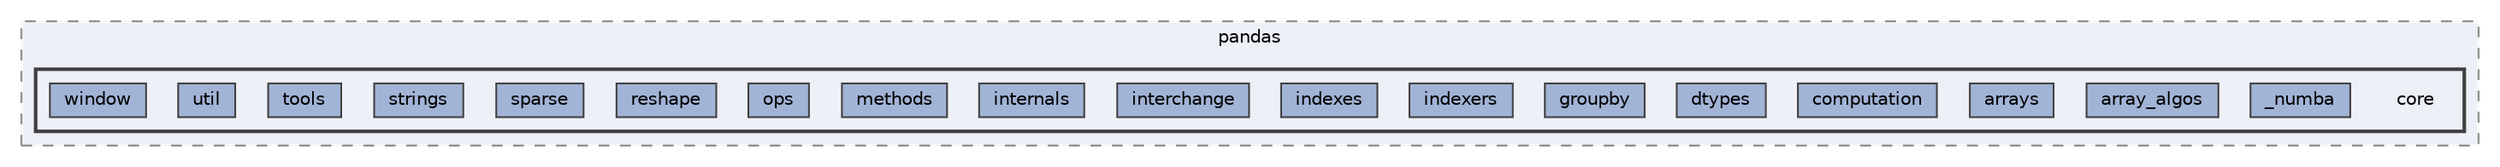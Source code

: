 digraph "/home/jam/Research/IRES-2025/dev/src/llm-scripts/testing/hypothesis-testing/hyp-env/lib/python3.12/site-packages/pandas/core"
{
 // LATEX_PDF_SIZE
  bgcolor="transparent";
  edge [fontname=Helvetica,fontsize=10,labelfontname=Helvetica,labelfontsize=10];
  node [fontname=Helvetica,fontsize=10,shape=box,height=0.2,width=0.4];
  compound=true
  subgraph clusterdir_5c0b22d2391c9e6a1f2a40dde4e8dc94 {
    graph [ bgcolor="#edf0f7", pencolor="grey50", label="pandas", fontname=Helvetica,fontsize=10 style="filled,dashed", URL="dir_5c0b22d2391c9e6a1f2a40dde4e8dc94.html",tooltip=""]
  subgraph clusterdir_5205ffcf50a564ea4f46690fbcd2ca15 {
    graph [ bgcolor="#edf0f7", pencolor="grey25", label="", fontname=Helvetica,fontsize=10 style="filled,bold", URL="dir_5205ffcf50a564ea4f46690fbcd2ca15.html",tooltip=""]
    dir_5205ffcf50a564ea4f46690fbcd2ca15 [shape=plaintext, label="core"];
  dir_82b2dd2b78782794b4e089895692f3d7 [label="_numba", fillcolor="#a2b4d6", color="grey25", style="filled", URL="dir_82b2dd2b78782794b4e089895692f3d7.html",tooltip=""];
  dir_5d6d6bdcd08eec7507a5a3d360751c59 [label="array_algos", fillcolor="#a2b4d6", color="grey25", style="filled", URL="dir_5d6d6bdcd08eec7507a5a3d360751c59.html",tooltip=""];
  dir_7c098911b66336137bd82a6b50acf398 [label="arrays", fillcolor="#a2b4d6", color="grey25", style="filled", URL="dir_7c098911b66336137bd82a6b50acf398.html",tooltip=""];
  dir_c961aac9901e1a769589fe225c794d15 [label="computation", fillcolor="#a2b4d6", color="grey25", style="filled", URL="dir_c961aac9901e1a769589fe225c794d15.html",tooltip=""];
  dir_d8c923fc71b5a31f0ec187cda1c7d806 [label="dtypes", fillcolor="#a2b4d6", color="grey25", style="filled", URL="dir_d8c923fc71b5a31f0ec187cda1c7d806.html",tooltip=""];
  dir_a19e9947e07664a23c4213ca653e35af [label="groupby", fillcolor="#a2b4d6", color="grey25", style="filled", URL="dir_a19e9947e07664a23c4213ca653e35af.html",tooltip=""];
  dir_af3d17555339dd6147085241db6f40fd [label="indexers", fillcolor="#a2b4d6", color="grey25", style="filled", URL="dir_af3d17555339dd6147085241db6f40fd.html",tooltip=""];
  dir_155676485146bb0ca278be851cd68ae4 [label="indexes", fillcolor="#a2b4d6", color="grey25", style="filled", URL="dir_155676485146bb0ca278be851cd68ae4.html",tooltip=""];
  dir_17240422f4a149c720002cc1272d080e [label="interchange", fillcolor="#a2b4d6", color="grey25", style="filled", URL="dir_17240422f4a149c720002cc1272d080e.html",tooltip=""];
  dir_798af71308f0e43a07a94aa97b465e1a [label="internals", fillcolor="#a2b4d6", color="grey25", style="filled", URL="dir_798af71308f0e43a07a94aa97b465e1a.html",tooltip=""];
  dir_8c4da5ff6890008fbee058db8575fe98 [label="methods", fillcolor="#a2b4d6", color="grey25", style="filled", URL="dir_8c4da5ff6890008fbee058db8575fe98.html",tooltip=""];
  dir_94bf745db671d60442baf295c726bf42 [label="ops", fillcolor="#a2b4d6", color="grey25", style="filled", URL="dir_94bf745db671d60442baf295c726bf42.html",tooltip=""];
  dir_6de1ad2051a8e4426228821a6af380f2 [label="reshape", fillcolor="#a2b4d6", color="grey25", style="filled", URL="dir_6de1ad2051a8e4426228821a6af380f2.html",tooltip=""];
  dir_c64b300c45504cda10b346ac5d9fb091 [label="sparse", fillcolor="#a2b4d6", color="grey25", style="filled", URL="dir_c64b300c45504cda10b346ac5d9fb091.html",tooltip=""];
  dir_6fd63dd48e72a1a4aac6611b05a6c016 [label="strings", fillcolor="#a2b4d6", color="grey25", style="filled", URL="dir_6fd63dd48e72a1a4aac6611b05a6c016.html",tooltip=""];
  dir_cc5775e2c61f3981454940b33872dcf2 [label="tools", fillcolor="#a2b4d6", color="grey25", style="filled", URL="dir_cc5775e2c61f3981454940b33872dcf2.html",tooltip=""];
  dir_ae701d05ce9778dae2dadee7c9ccaf3e [label="util", fillcolor="#a2b4d6", color="grey25", style="filled", URL="dir_ae701d05ce9778dae2dadee7c9ccaf3e.html",tooltip=""];
  dir_dc5c56fa321b48fe144ec5fbc568fc2f [label="window", fillcolor="#a2b4d6", color="grey25", style="filled", URL="dir_dc5c56fa321b48fe144ec5fbc568fc2f.html",tooltip=""];
  }
  }
}
